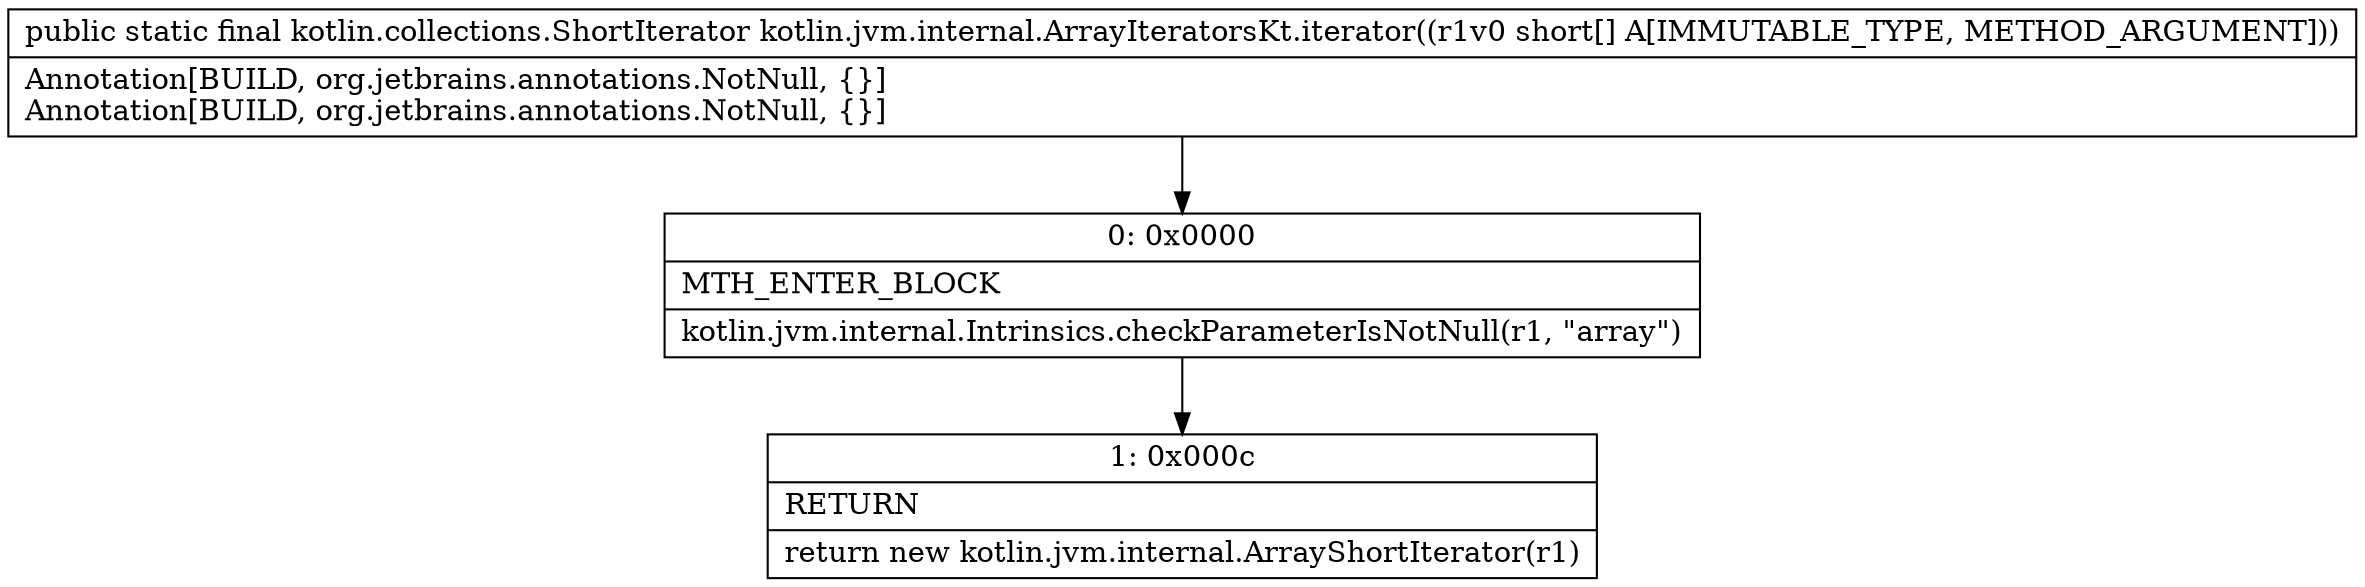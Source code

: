digraph "CFG forkotlin.jvm.internal.ArrayIteratorsKt.iterator([S)Lkotlin\/collections\/ShortIterator;" {
Node_0 [shape=record,label="{0\:\ 0x0000|MTH_ENTER_BLOCK\l|kotlin.jvm.internal.Intrinsics.checkParameterIsNotNull(r1, \"array\")\l}"];
Node_1 [shape=record,label="{1\:\ 0x000c|RETURN\l|return new kotlin.jvm.internal.ArrayShortIterator(r1)\l}"];
MethodNode[shape=record,label="{public static final kotlin.collections.ShortIterator kotlin.jvm.internal.ArrayIteratorsKt.iterator((r1v0 short[] A[IMMUTABLE_TYPE, METHOD_ARGUMENT]))  | Annotation[BUILD, org.jetbrains.annotations.NotNull, \{\}]\lAnnotation[BUILD, org.jetbrains.annotations.NotNull, \{\}]\l}"];
MethodNode -> Node_0;
Node_0 -> Node_1;
}

